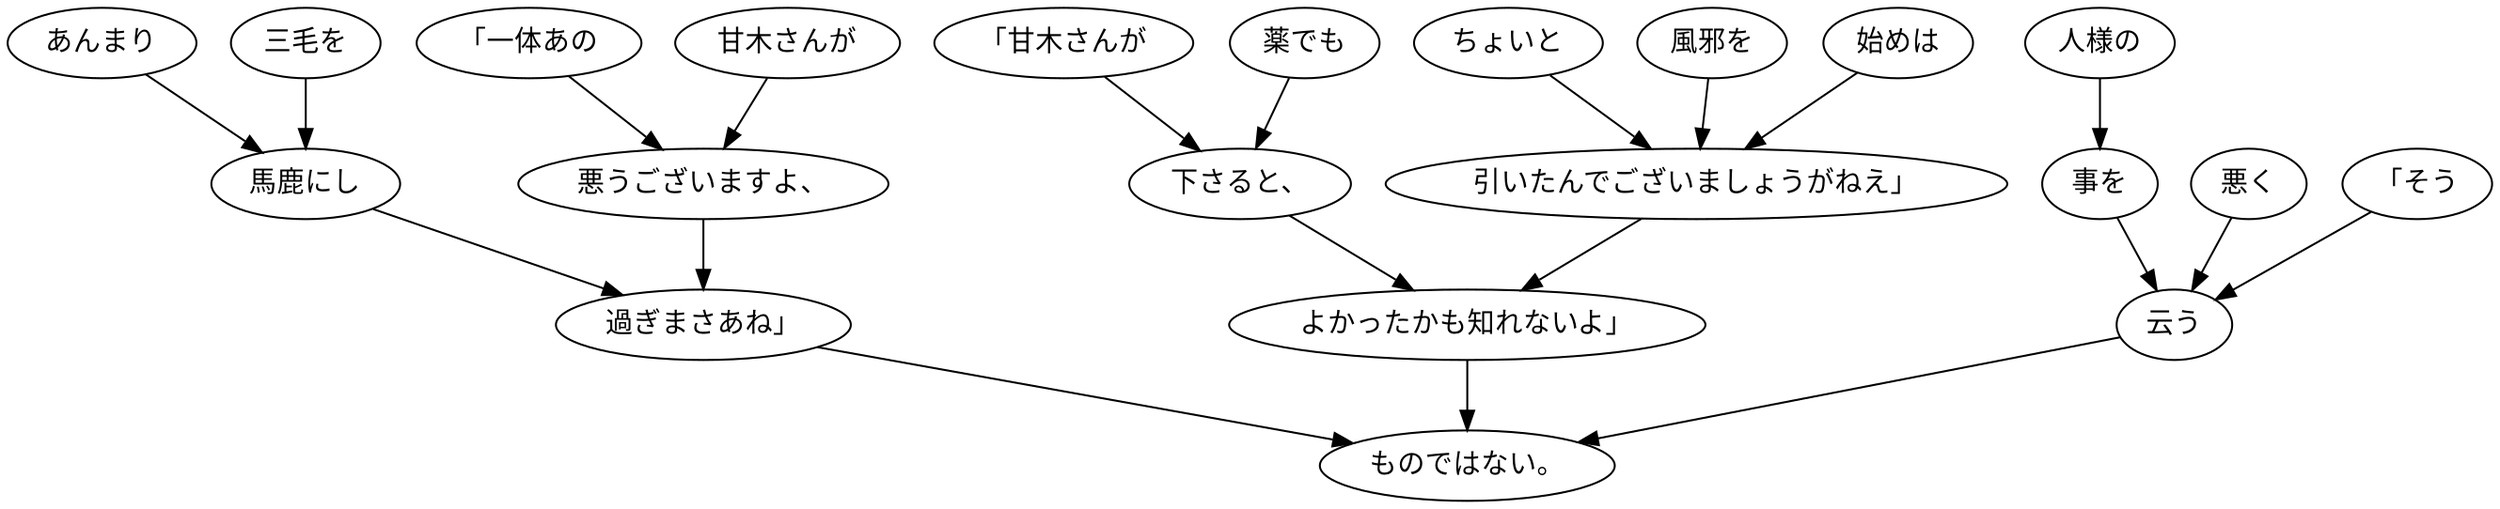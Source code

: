 digraph graph1278 {
	node0 [label="始めは"];
	node1 [label="ちょいと"];
	node2 [label="風邪を"];
	node3 [label="引いたんでございましょうがねえ」"];
	node4 [label="「甘木さんが"];
	node5 [label="薬でも"];
	node6 [label="下さると、"];
	node7 [label="よかったかも知れないよ」"];
	node8 [label="「一体あの"];
	node9 [label="甘木さんが"];
	node10 [label="悪うございますよ、"];
	node11 [label="あんまり"];
	node12 [label="三毛を"];
	node13 [label="馬鹿にし"];
	node14 [label="過ぎまさあね」"];
	node15 [label="「そう"];
	node16 [label="人様の"];
	node17 [label="事を"];
	node18 [label="悪く"];
	node19 [label="云う"];
	node20 [label="ものではない。"];
	node0 -> node3;
	node1 -> node3;
	node2 -> node3;
	node3 -> node7;
	node4 -> node6;
	node5 -> node6;
	node6 -> node7;
	node7 -> node20;
	node8 -> node10;
	node9 -> node10;
	node10 -> node14;
	node11 -> node13;
	node12 -> node13;
	node13 -> node14;
	node14 -> node20;
	node15 -> node19;
	node16 -> node17;
	node17 -> node19;
	node18 -> node19;
	node19 -> node20;
}
